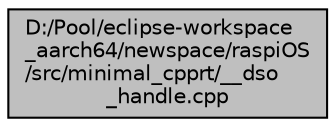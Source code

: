 digraph "D:/Pool/eclipse-workspace_aarch64/newspace/raspiOS/src/minimal_cpprt/__dso_handle.cpp"
{
  edge [fontname="Helvetica",fontsize="10",labelfontname="Helvetica",labelfontsize="10"];
  node [fontname="Helvetica",fontsize="10",shape=record];
  Node3856 [label="D:/Pool/eclipse-workspace\l_aarch64/newspace/raspiOS\l/src/minimal_cpprt/__dso\l_handle.cpp",height=0.2,width=0.4,color="black", fillcolor="grey75", style="filled", fontcolor="black"];
}
